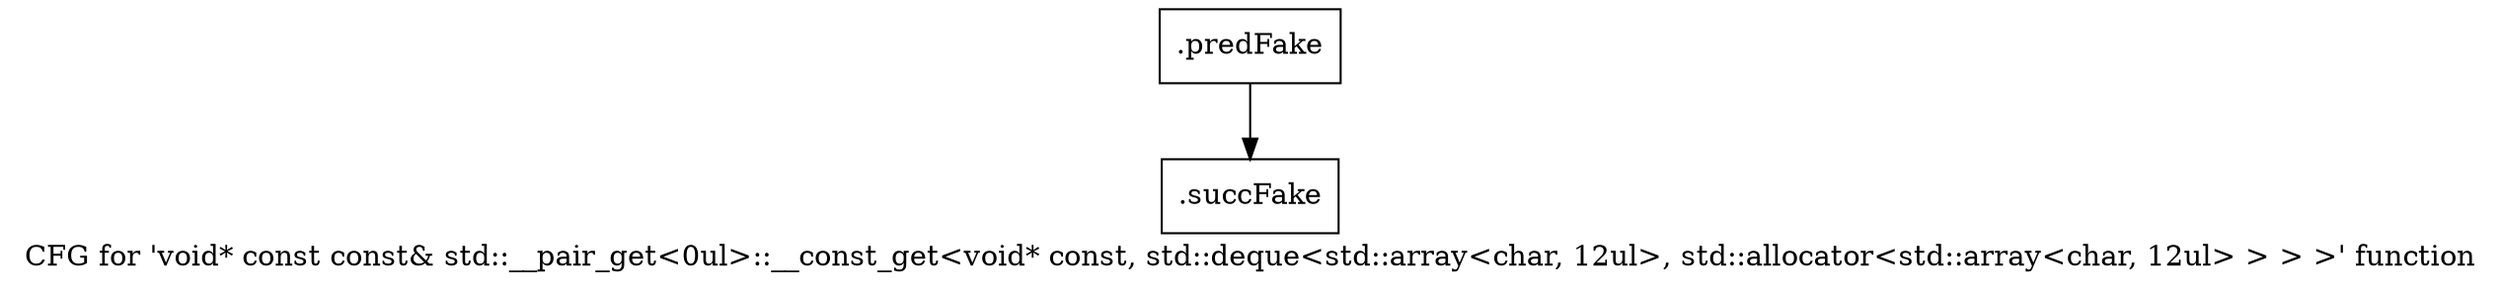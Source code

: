 digraph "CFG for 'void* const const& std::__pair_get\<0ul\>::__const_get\<void* const, std::deque\<std::array\<char, 12ul\>, std::allocator\<std::array\<char, 12ul\> \> \> \>' function" {
	label="CFG for 'void* const const& std::__pair_get\<0ul\>::__const_get\<void* const, std::deque\<std::array\<char, 12ul\>, std::allocator\<std::array\<char, 12ul\> \> \> \>' function";

	Node0x4632cf0 [shape=record,filename="",linenumber="",label="{.predFake}"];
	Node0x4632cf0 -> Node0x47d8530[ callList="" memoryops="" filename="/media/miguel/NewVolume/Linux/Xilinx/Vitis_HLS/2020.2/tps/lnx64/gcc-6.2.0/lib/gcc/x86_64-pc-linux-gnu/6.2.0/../../../../include/c++/6.2.0/utility" execusionnum="2"];
	Node0x47d8530 [shape=record,filename="/media/miguel/NewVolume/Linux/Xilinx/Vitis_HLS/2020.2/tps/lnx64/gcc-6.2.0/lib/gcc/x86_64-pc-linux-gnu/6.2.0/../../../../include/c++/6.2.0/utility",linenumber="178",label="{.succFake}"];
}
